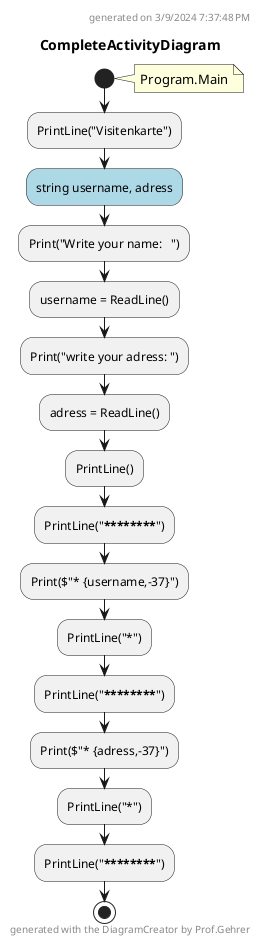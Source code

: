 @startuml CompleteActivityDiagram
header
generated on 3/9/2024 7:37:48 PM
end header
title CompleteActivityDiagram
start
note right:  Program.Main
:PrintLine("Visitenkarte");
#LightBlue:string username, adress;
:Print("Write your name:   ");
:username = ReadLine();
:Print("write your adress: ");
:adress = ReadLine();
:PrintLine();
:PrintLine("****************************************");
:Print($"* {username,-37}");
:PrintLine("*");
:PrintLine("****************************************");
:Print($"* {adress,-37}");
:PrintLine("*");
:PrintLine("****************************************");
stop
footer
generated with the DiagramCreator by Prof.Gehrer
end footer
@enduml
